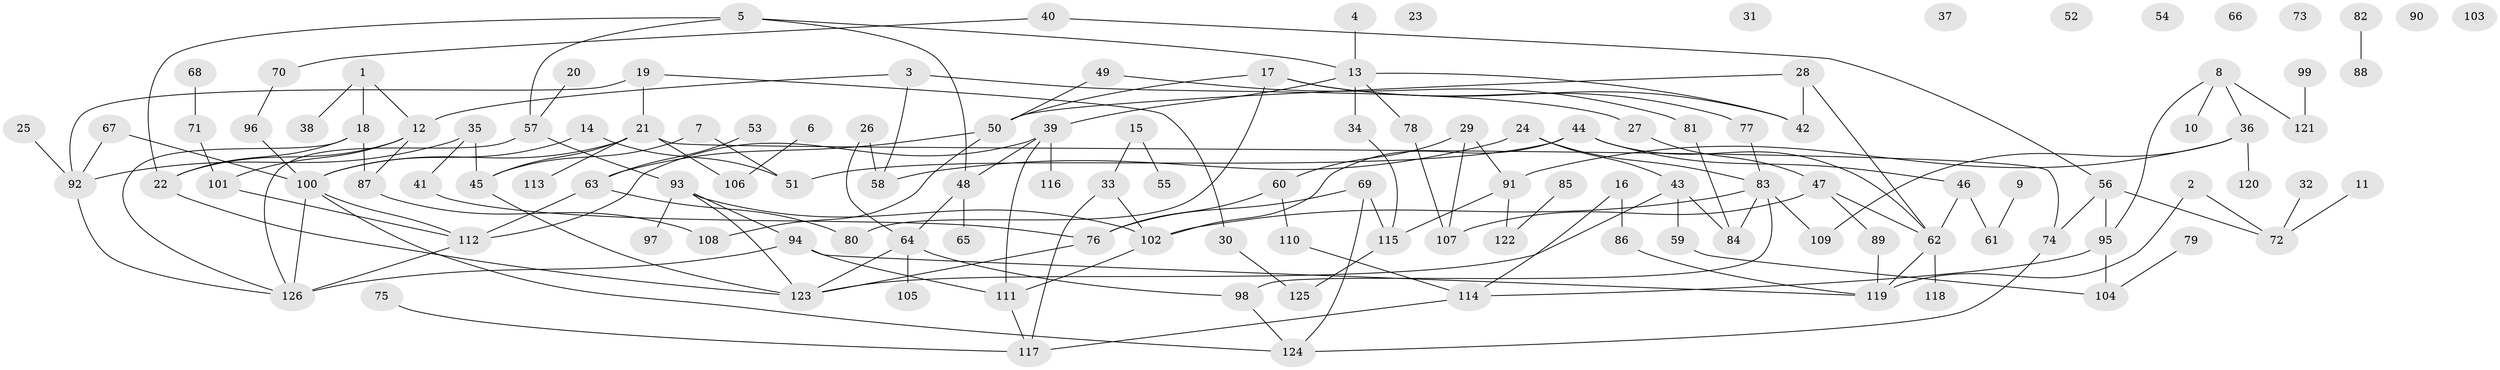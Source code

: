 // coarse degree distribution, {4: 0.09523809523809523, 2: 0.15873015873015872, 8: 0.06349206349206349, 10: 0.015873015873015872, 1: 0.2222222222222222, 3: 0.1111111111111111, 6: 0.031746031746031744, 0: 0.15873015873015872, 9: 0.047619047619047616, 5: 0.07936507936507936, 11: 0.015873015873015872}
// Generated by graph-tools (version 1.1) at 2025/16/03/04/25 18:16:39]
// undirected, 126 vertices, 167 edges
graph export_dot {
graph [start="1"]
  node [color=gray90,style=filled];
  1;
  2;
  3;
  4;
  5;
  6;
  7;
  8;
  9;
  10;
  11;
  12;
  13;
  14;
  15;
  16;
  17;
  18;
  19;
  20;
  21;
  22;
  23;
  24;
  25;
  26;
  27;
  28;
  29;
  30;
  31;
  32;
  33;
  34;
  35;
  36;
  37;
  38;
  39;
  40;
  41;
  42;
  43;
  44;
  45;
  46;
  47;
  48;
  49;
  50;
  51;
  52;
  53;
  54;
  55;
  56;
  57;
  58;
  59;
  60;
  61;
  62;
  63;
  64;
  65;
  66;
  67;
  68;
  69;
  70;
  71;
  72;
  73;
  74;
  75;
  76;
  77;
  78;
  79;
  80;
  81;
  82;
  83;
  84;
  85;
  86;
  87;
  88;
  89;
  90;
  91;
  92;
  93;
  94;
  95;
  96;
  97;
  98;
  99;
  100;
  101;
  102;
  103;
  104;
  105;
  106;
  107;
  108;
  109;
  110;
  111;
  112;
  113;
  114;
  115;
  116;
  117;
  118;
  119;
  120;
  121;
  122;
  123;
  124;
  125;
  126;
  1 -- 12;
  1 -- 18;
  1 -- 38;
  2 -- 72;
  2 -- 119;
  3 -- 12;
  3 -- 27;
  3 -- 58;
  4 -- 13;
  5 -- 13;
  5 -- 22;
  5 -- 48;
  5 -- 57;
  6 -- 106;
  7 -- 45;
  7 -- 51;
  8 -- 10;
  8 -- 36;
  8 -- 95;
  8 -- 121;
  9 -- 61;
  11 -- 72;
  12 -- 22;
  12 -- 87;
  12 -- 101;
  13 -- 34;
  13 -- 39;
  13 -- 42;
  13 -- 78;
  14 -- 51;
  14 -- 100;
  15 -- 33;
  15 -- 55;
  16 -- 86;
  16 -- 114;
  17 -- 42;
  17 -- 50;
  17 -- 77;
  17 -- 80;
  18 -- 22;
  18 -- 87;
  18 -- 126;
  19 -- 21;
  19 -- 30;
  19 -- 92;
  20 -- 57;
  21 -- 45;
  21 -- 74;
  21 -- 100;
  21 -- 106;
  21 -- 113;
  22 -- 123;
  24 -- 43;
  24 -- 58;
  24 -- 83;
  25 -- 92;
  26 -- 58;
  26 -- 64;
  27 -- 47;
  28 -- 42;
  28 -- 50;
  28 -- 62;
  29 -- 60;
  29 -- 91;
  29 -- 107;
  30 -- 125;
  32 -- 72;
  33 -- 102;
  33 -- 117;
  34 -- 115;
  35 -- 41;
  35 -- 45;
  35 -- 92;
  36 -- 91;
  36 -- 109;
  36 -- 120;
  39 -- 48;
  39 -- 111;
  39 -- 112;
  39 -- 116;
  40 -- 56;
  40 -- 70;
  41 -- 76;
  43 -- 59;
  43 -- 84;
  43 -- 123;
  44 -- 46;
  44 -- 51;
  44 -- 62;
  44 -- 102;
  45 -- 123;
  46 -- 61;
  46 -- 62;
  47 -- 62;
  47 -- 89;
  47 -- 107;
  48 -- 64;
  48 -- 65;
  49 -- 50;
  49 -- 81;
  50 -- 63;
  50 -- 108;
  53 -- 63;
  56 -- 72;
  56 -- 74;
  56 -- 95;
  57 -- 93;
  57 -- 126;
  59 -- 104;
  60 -- 76;
  60 -- 110;
  62 -- 118;
  62 -- 119;
  63 -- 80;
  63 -- 112;
  64 -- 98;
  64 -- 105;
  64 -- 123;
  67 -- 92;
  67 -- 100;
  68 -- 71;
  69 -- 76;
  69 -- 115;
  69 -- 124;
  70 -- 96;
  71 -- 101;
  74 -- 124;
  75 -- 117;
  76 -- 123;
  77 -- 83;
  78 -- 107;
  79 -- 104;
  81 -- 84;
  82 -- 88;
  83 -- 84;
  83 -- 98;
  83 -- 102;
  83 -- 109;
  85 -- 122;
  86 -- 119;
  87 -- 108;
  89 -- 119;
  91 -- 115;
  91 -- 122;
  92 -- 126;
  93 -- 94;
  93 -- 97;
  93 -- 102;
  93 -- 123;
  94 -- 111;
  94 -- 119;
  94 -- 126;
  95 -- 104;
  95 -- 114;
  96 -- 100;
  98 -- 124;
  99 -- 121;
  100 -- 112;
  100 -- 124;
  100 -- 126;
  101 -- 112;
  102 -- 111;
  110 -- 114;
  111 -- 117;
  112 -- 126;
  114 -- 117;
  115 -- 125;
}
